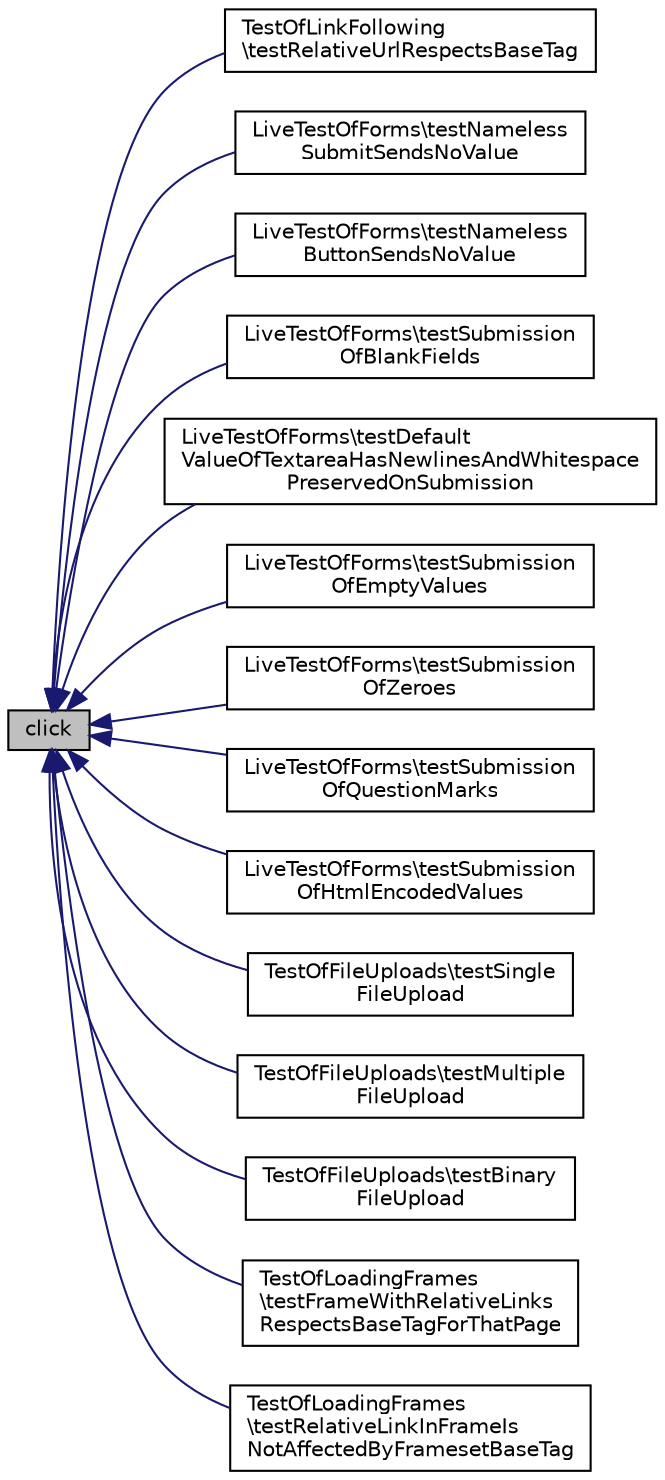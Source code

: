 digraph "click"
{
  edge [fontname="Helvetica",fontsize="10",labelfontname="Helvetica",labelfontsize="10"];
  node [fontname="Helvetica",fontsize="10",shape=record];
  rankdir="LR";
  Node1 [label="click",height=0.2,width=0.4,color="black", fillcolor="grey75", style="filled" fontcolor="black"];
  Node1 -> Node2 [dir="back",color="midnightblue",fontsize="10",style="solid",fontname="Helvetica"];
  Node2 [label="TestOfLinkFollowing\l\\testRelativeUrlRespectsBaseTag",height=0.2,width=0.4,color="black", fillcolor="white", style="filled",URL="$class_test_of_link_following.html#aa9d06e9955004d236efc0aebf52ed708"];
  Node1 -> Node3 [dir="back",color="midnightblue",fontsize="10",style="solid",fontname="Helvetica"];
  Node3 [label="LiveTestOfForms\\testNameless\lSubmitSendsNoValue",height=0.2,width=0.4,color="black", fillcolor="white", style="filled",URL="$class_live_test_of_forms.html#a76139f8b1b47a6b77bdb746c62ffcf80"];
  Node1 -> Node4 [dir="back",color="midnightblue",fontsize="10",style="solid",fontname="Helvetica"];
  Node4 [label="LiveTestOfForms\\testNameless\lButtonSendsNoValue",height=0.2,width=0.4,color="black", fillcolor="white", style="filled",URL="$class_live_test_of_forms.html#a51bfa68400c1f74250990f7b4ce5e635"];
  Node1 -> Node5 [dir="back",color="midnightblue",fontsize="10",style="solid",fontname="Helvetica"];
  Node5 [label="LiveTestOfForms\\testSubmission\lOfBlankFields",height=0.2,width=0.4,color="black", fillcolor="white", style="filled",URL="$class_live_test_of_forms.html#ae30e5580a6c85959fc449e0969c2bc97"];
  Node1 -> Node6 [dir="back",color="midnightblue",fontsize="10",style="solid",fontname="Helvetica"];
  Node6 [label="LiveTestOfForms\\testDefault\lValueOfTextareaHasNewlinesAndWhitespace\lPreservedOnSubmission",height=0.2,width=0.4,color="black", fillcolor="white", style="filled",URL="$class_live_test_of_forms.html#a0eb97c666c10b21483eb919e345c0d3d"];
  Node1 -> Node7 [dir="back",color="midnightblue",fontsize="10",style="solid",fontname="Helvetica"];
  Node7 [label="LiveTestOfForms\\testSubmission\lOfEmptyValues",height=0.2,width=0.4,color="black", fillcolor="white", style="filled",URL="$class_live_test_of_forms.html#afdd73656722a862e2b0cd1ee99ae9f4e"];
  Node1 -> Node8 [dir="back",color="midnightblue",fontsize="10",style="solid",fontname="Helvetica"];
  Node8 [label="LiveTestOfForms\\testSubmission\lOfZeroes",height=0.2,width=0.4,color="black", fillcolor="white", style="filled",URL="$class_live_test_of_forms.html#a437e076d1573a47b04971087c8bafb27"];
  Node1 -> Node9 [dir="back",color="midnightblue",fontsize="10",style="solid",fontname="Helvetica"];
  Node9 [label="LiveTestOfForms\\testSubmission\lOfQuestionMarks",height=0.2,width=0.4,color="black", fillcolor="white", style="filled",URL="$class_live_test_of_forms.html#a4ffd8ed9026aff78b2ae0cea86c1284f"];
  Node1 -> Node10 [dir="back",color="midnightblue",fontsize="10",style="solid",fontname="Helvetica"];
  Node10 [label="LiveTestOfForms\\testSubmission\lOfHtmlEncodedValues",height=0.2,width=0.4,color="black", fillcolor="white", style="filled",URL="$class_live_test_of_forms.html#a6e120bdf7e3fccd3436599beea79ea2f"];
  Node1 -> Node11 [dir="back",color="midnightblue",fontsize="10",style="solid",fontname="Helvetica"];
  Node11 [label="TestOfFileUploads\\testSingle\lFileUpload",height=0.2,width=0.4,color="black", fillcolor="white", style="filled",URL="$class_test_of_file_uploads.html#a320261733b6651dd46c9c7e167b9d8be"];
  Node1 -> Node12 [dir="back",color="midnightblue",fontsize="10",style="solid",fontname="Helvetica"];
  Node12 [label="TestOfFileUploads\\testMultiple\lFileUpload",height=0.2,width=0.4,color="black", fillcolor="white", style="filled",URL="$class_test_of_file_uploads.html#a69f140b2532a3363e1c192ceb55ee7c9"];
  Node1 -> Node13 [dir="back",color="midnightblue",fontsize="10",style="solid",fontname="Helvetica"];
  Node13 [label="TestOfFileUploads\\testBinary\lFileUpload",height=0.2,width=0.4,color="black", fillcolor="white", style="filled",URL="$class_test_of_file_uploads.html#ae870e482652a72c2c41d586b58d33359"];
  Node1 -> Node14 [dir="back",color="midnightblue",fontsize="10",style="solid",fontname="Helvetica"];
  Node14 [label="TestOfLoadingFrames\l\\testFrameWithRelativeLinks\lRespectsBaseTagForThatPage",height=0.2,width=0.4,color="black", fillcolor="white", style="filled",URL="$class_test_of_loading_frames.html#ad5e52ff844abdae8b08969f6c75b92fb"];
  Node1 -> Node15 [dir="back",color="midnightblue",fontsize="10",style="solid",fontname="Helvetica"];
  Node15 [label="TestOfLoadingFrames\l\\testRelativeLinkInFrameIs\lNotAffectedByFramesetBaseTag",height=0.2,width=0.4,color="black", fillcolor="white", style="filled",URL="$class_test_of_loading_frames.html#a77f5f6cdcca81bc71c529f6a8d50e267"];
}
